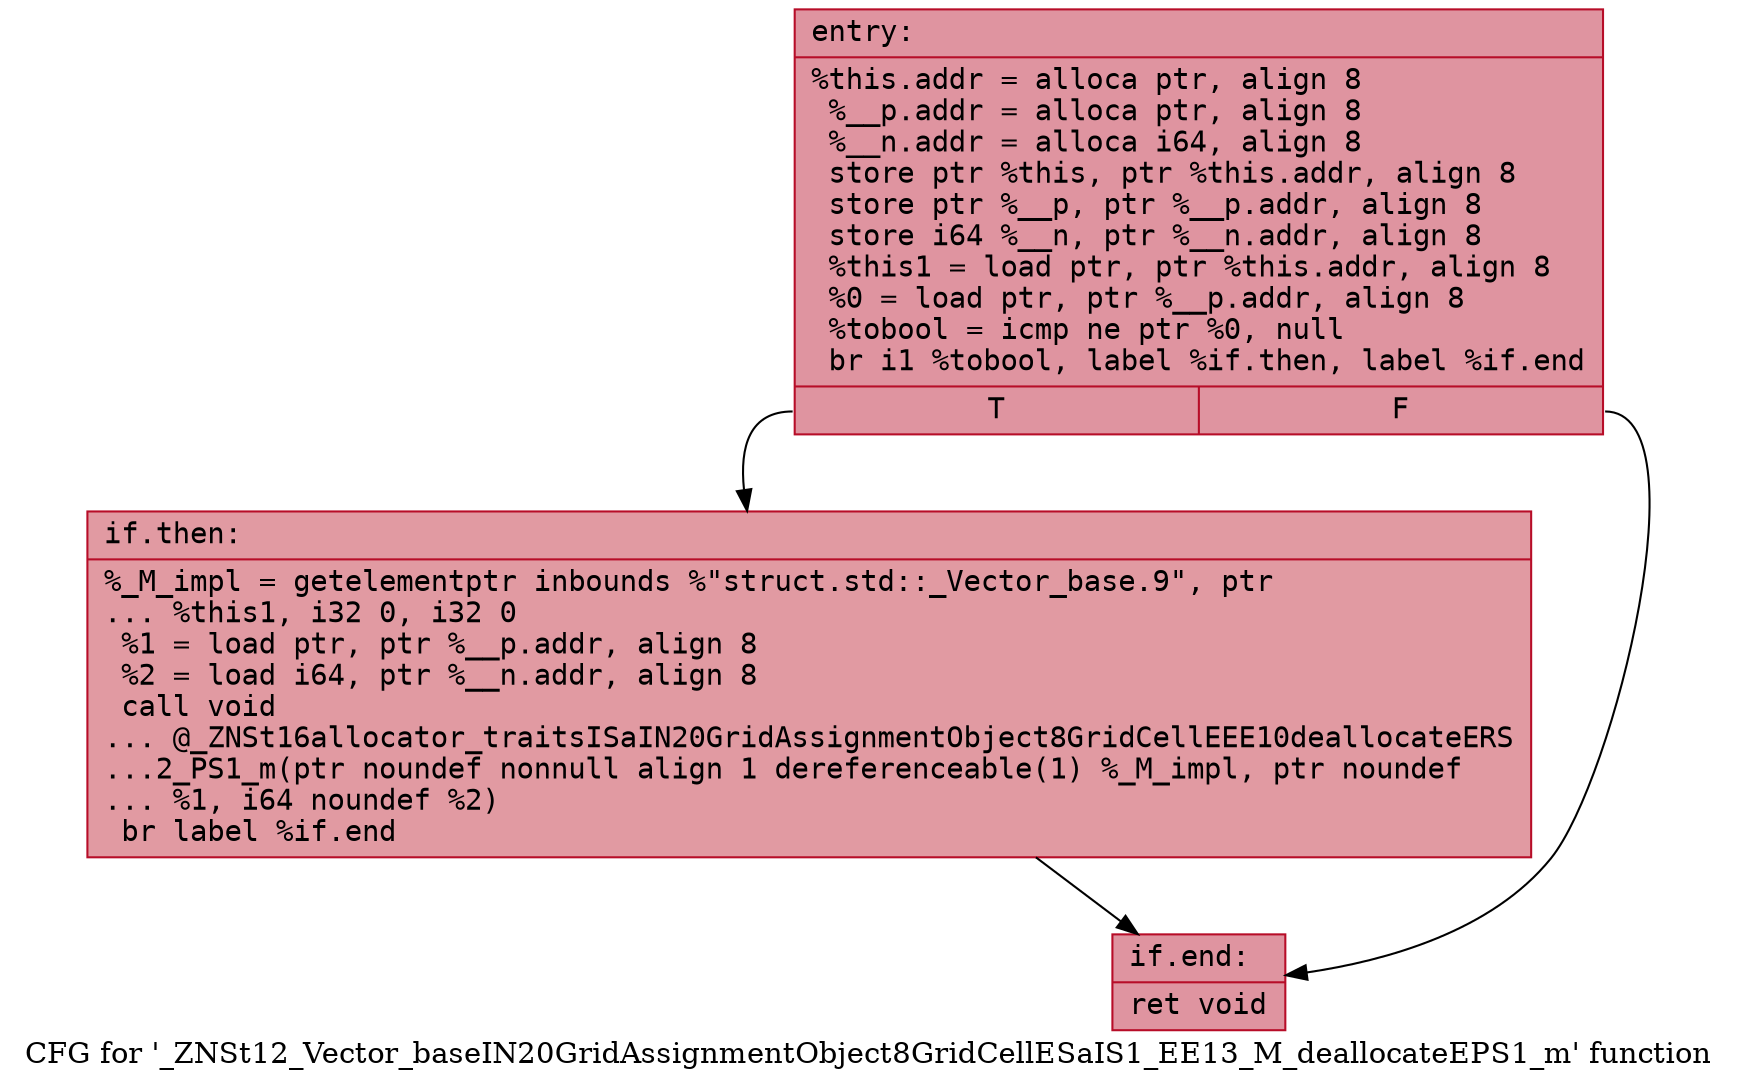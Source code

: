 digraph "CFG for '_ZNSt12_Vector_baseIN20GridAssignmentObject8GridCellESaIS1_EE13_M_deallocateEPS1_m' function" {
	label="CFG for '_ZNSt12_Vector_baseIN20GridAssignmentObject8GridCellESaIS1_EE13_M_deallocateEPS1_m' function";

	Node0x560dca0d7fa0 [shape=record,color="#b70d28ff", style=filled, fillcolor="#b70d2870" fontname="Courier",label="{entry:\l|  %this.addr = alloca ptr, align 8\l  %__p.addr = alloca ptr, align 8\l  %__n.addr = alloca i64, align 8\l  store ptr %this, ptr %this.addr, align 8\l  store ptr %__p, ptr %__p.addr, align 8\l  store i64 %__n, ptr %__n.addr, align 8\l  %this1 = load ptr, ptr %this.addr, align 8\l  %0 = load ptr, ptr %__p.addr, align 8\l  %tobool = icmp ne ptr %0, null\l  br i1 %tobool, label %if.then, label %if.end\l|{<s0>T|<s1>F}}"];
	Node0x560dca0d7fa0:s0 -> Node0x560dca0d8500[tooltip="entry -> if.then\nProbability 62.50%" ];
	Node0x560dca0d7fa0:s1 -> Node0x560dca0d8570[tooltip="entry -> if.end\nProbability 37.50%" ];
	Node0x560dca0d8500 [shape=record,color="#b70d28ff", style=filled, fillcolor="#bb1b2c70" fontname="Courier",label="{if.then:\l|  %_M_impl = getelementptr inbounds %\"struct.std::_Vector_base.9\", ptr\l... %this1, i32 0, i32 0\l  %1 = load ptr, ptr %__p.addr, align 8\l  %2 = load i64, ptr %__n.addr, align 8\l  call void\l... @_ZNSt16allocator_traitsISaIN20GridAssignmentObject8GridCellEEE10deallocateERS\l...2_PS1_m(ptr noundef nonnull align 1 dereferenceable(1) %_M_impl, ptr noundef\l... %1, i64 noundef %2)\l  br label %if.end\l}"];
	Node0x560dca0d8500 -> Node0x560dca0d8570[tooltip="if.then -> if.end\nProbability 100.00%" ];
	Node0x560dca0d8570 [shape=record,color="#b70d28ff", style=filled, fillcolor="#b70d2870" fontname="Courier",label="{if.end:\l|  ret void\l}"];
}
